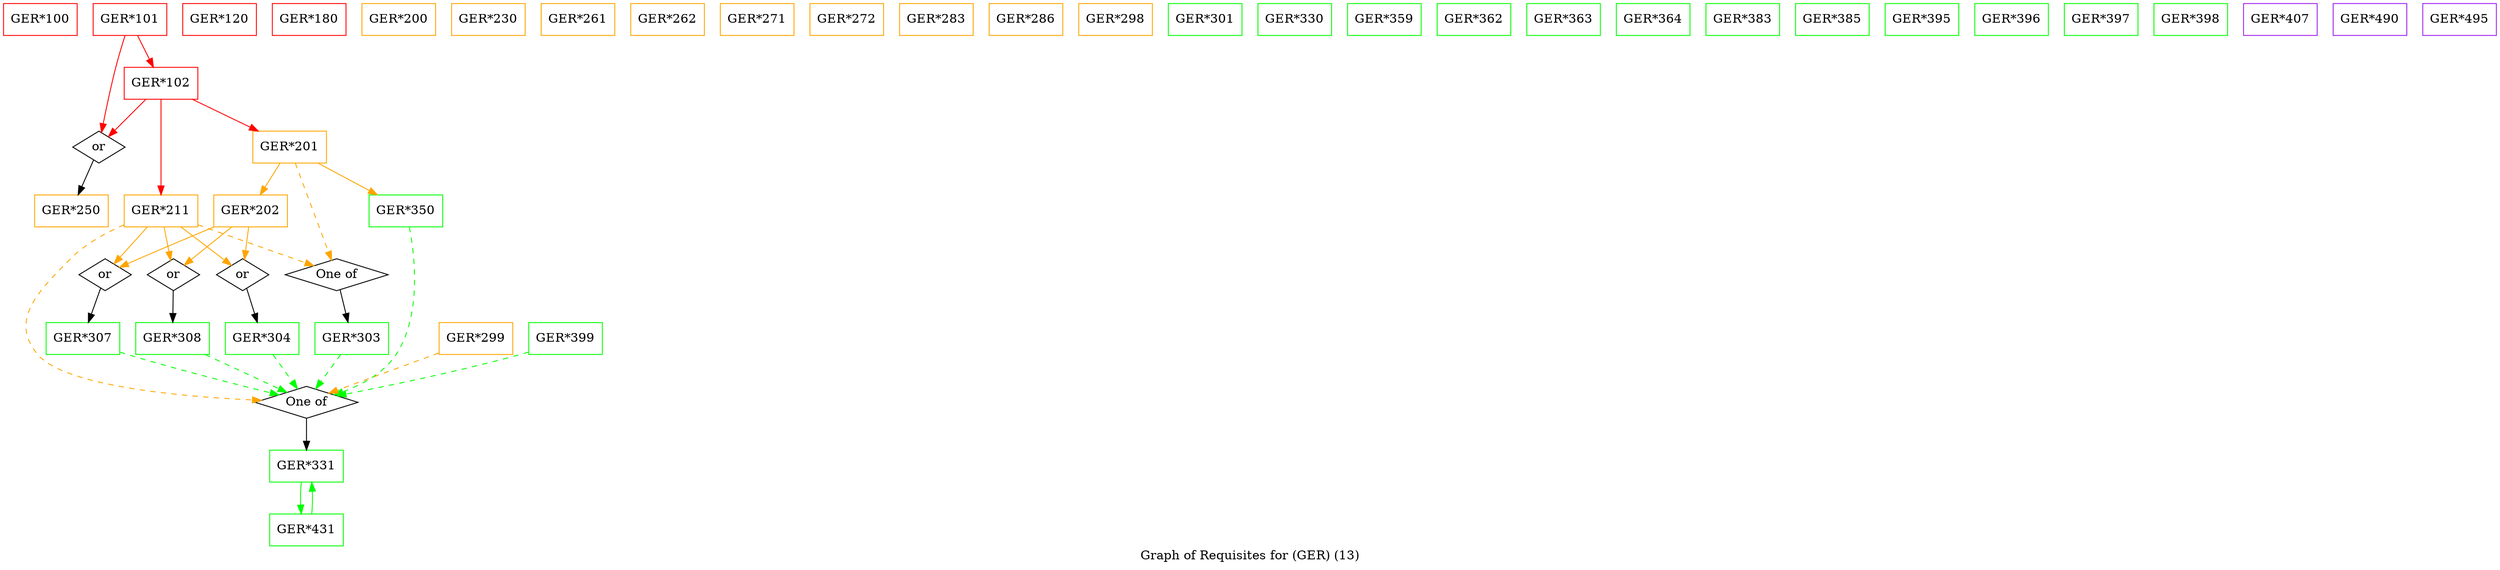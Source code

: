 strict digraph "" {
	graph [bb="0,0,2879.6,635",
		label="Graph of Requisites for (GER) (13)",
		lheight=0.21,
		lp="1439.8,11.5",
		lwidth=3.43
	];
	node [label="\N"];
	"GER*100"	[color=red,
		height=0.5,
		pos="111.1,617",
		shape=box,
		width=1.1528];
	"GER*101"	[color=red,
		height=0.5,
		pos="212.1,617",
		shape=box,
		width=1.1528];
	"GER*102"	[color=red,
		height=0.5,
		pos="247.1,545",
		shape=box,
		width=1.1528];
	"GER*101" -> "GER*102"	[color=red,
		pos="e,238.54,563.1 220.75,598.7 224.73,590.73 229.55,581.1 233.96,572.26"];
	or298	[height=0.5,
		label=or,
		pos="177.1,473",
		shape=diamond,
		width=0.81703];
	"GER*101" -> or298	[color=red,
		pos="e,180.01,489.53 206.55,598.92 203.29,588.58 199.21,575.1 196.1,563 190.63,541.74 185.5,517.34 181.95,499.47"];
	"GER*102" -> or298	[color=red,
		pos="e,187.89,484.79 229.79,526.7 219.24,516.14 205.77,502.67 195.09,491.99"];
	"GER*201"	[color=orange,
		height=0.5,
		pos="391.1,473",
		shape=box,
		width=1.1528];
	"GER*102" -> "GER*201"	[color=red,
		pos="e,355.73,491.19 282.32,526.88 301.67,517.47 325.87,505.71 346.52,495.67"];
	"GER*211"	[color=orange,
		height=0.5,
		pos="247.1,401",
		shape=box,
		width=1.1528];
	"GER*102" -> "GER*211"	[color=red,
		pos="e,247.1,419.19 247.1,526.87 247.1,502.67 247.1,458.21 247.1,429.39"];
	"GER*250"	[color=orange,
		height=0.5,
		pos="146.1,401",
		shape=box,
		width=1.1528];
	or298 -> "GER*250"	[pos="e,153.7,419.18 171.12,458.5 167.36,450.01 162.38,438.77 157.85,428.54"];
	"GER*202"	[color=orange,
		height=0.5,
		pos="348.1,401",
		shape=box,
		width=1.1528];
	"GER*201" -> "GER*202"	[color=orange,
		pos="e,358.6,419.1 380.47,454.7 375.47,446.56 369.41,436.69 363.88,427.7"];
	of138	[height=0.5,
		label="One of",
		pos="444.1,329",
		shape=diamond,
		width=1.6085];
	"GER*201" -> of138	[color=orange,
		pos="e,438.33,345.45 397.49,454.87 406.76,430.04 423.99,383.87 434.7,355.17",
		style=dashed];
	"GER*350"	[color=green,
		height=0.5,
		pos="523.1,401",
		shape=box,
		width=1.1528];
	"GER*201" -> "GER*350"	[color=orange,
		pos="e,490.68,419.19 423.39,454.88 440.97,445.55 462.91,433.92 481.73,423.94"];
	"GER*211" -> of138	[color=orange,
		pos="e,418.34,339.15 288.88,385.15 324.55,372.48 375.27,354.46 408.91,342.5",
		style=dashed];
	or299	[height=0.5,
		label=or,
		pos="339.1,329",
		shape=diamond,
		width=0.81703];
	"GER*211" -> or299	[color=orange,
		pos="e,326.51,339.58 269.84,382.7 284.64,371.43 303.81,356.85 318.23,345.88"];
	or300	[height=0.5,
		label=or,
		pos="184.1,329",
		shape=diamond,
		width=0.81703];
	"GER*211" -> or300	[color=orange,
		pos="e,194.18,341.21 231.52,382.7 222.23,372.37 210.43,359.26 200.93,348.7"];
	or301	[height=0.5,
		label=or,
		pos="261.1,329",
		shape=diamond,
		width=0.81703];
	"GER*211" -> or301	[color=orange,
		pos="e,258.06,345.2 250.56,382.7 252.21,374.43 254.22,364.38 256.04,355.28"];
	of139	[height=0.5,
		label="One of",
		pos="310.1,185",
		shape=diamond,
		width=1.6085];
	"GER*211" -> of139	[color=orange,
		pos="e,259.49,187.28 205.38,384.37 142.76,359.97 29.423,311.8 7.0966,275 -1.2023,261.32 -3.1964,251.25 7.0966,239 37.386,202.95 169.71,\
191.42 249.13,187.73",
		style=dashed];
	"GER*202" -> or299	[color=orange,
		pos="e,341.17,346.14 345.87,382.7 344.85,374.75 343.62,365.16 342.48,356.34"];
	"GER*202" -> or300	[color=orange,
		pos="e,200.4,337.15 307.52,382.92 283.04,372.58 251.25,359.1 223.1,347 218.78,345.14 214.2,343.16 209.76,341.23"];
	"GER*202" -> or301	[color=orange,
		pos="e,273.25,339.78 326.59,382.7 312.67,371.5 294.68,357.02 281.07,346.07"];
	"GER*303"	[color=green,
		height=0.5,
		pos="462.1,257",
		shape=box,
		width=1.1528];
	of138 -> "GER*303"	[pos="e,457.65,275.29 448.18,312.12 450.23,304.14 452.77,294.26 455.12,285.14"];
	"GER*350" -> of139	[color=green,
		pos="e,349.2,190.84 527.81,382.61 535.43,350.29 546.39,280.45 512.1,239 492.77,215.64 412.5,200.19 359.15,192.27",
		style=dashed];
	"GER*304"	[color=green,
		height=0.5,
		pos="361.1,257",
		shape=box,
		width=1.1528];
	or299 -> "GER*304"	[pos="e,355.69,275.2 343.66,313.5 346.25,305.23 349.59,294.62 352.65,284.89"];
	"GER*307"	[color=green,
		height=0.5,
		pos="58.097,257",
		shape=box,
		width=1.1528];
	or300 -> "GER*307"	[pos="e,88.882,275.1 169.15,319.7 151.69,310 122.12,293.57 97.875,280.1"];
	"GER*308"	[color=green,
		height=0.5,
		pos="260.1,257",
		shape=box,
		width=1.1528];
	or301 -> "GER*308"	[pos="e,260.34,275.28 260.85,311.05 260.74,303.35 260.61,294.03 260.49,285.36"];
	"GER*331"	[color=green,
		height=0.5,
		pos="310.1,113",
		shape=box,
		width=1.1528];
	of139 -> "GER*331"	[pos="e,310.1,131.1 310.1,166.7 310.1,158.98 310.1,149.71 310.1,141.11"];
	"GER*120"	[color=red,
		height=0.5,
		pos="313.1,617",
		shape=box,
		width=1.1528];
	"GER*180"	[color=red,
		height=0.5,
		pos="414.1,617",
		shape=box,
		width=1.1528];
	"GER*200"	[color=orange,
		height=0.5,
		pos="515.1,617",
		shape=box,
		width=1.1528];
	"GER*303" -> of139	[color=green,
		pos="e,332.31,196.23 424.91,238.88 399.31,227.08 365.67,211.59 341.43,200.43",
		style=dashed];
	"GER*304" -> of139	[color=green,
		pos="e,320.5,200.28 348.49,238.7 341.83,229.55 333.57,218.22 326.43,208.41",
		style=dashed];
	"GER*307" -> of139	[color=green,
		pos="e,279.11,193.4 99.767,241.58 102.58,240.69 105.37,239.82 108.1,239 163.47,222.35 228.25,205.87 269.22,195.82",
		style=dashed];
	"GER*308" -> of139	[color=green,
		pos="e,299.9,200.28 272.46,238.7 278.92,229.65 286.92,218.45 293.87,208.71",
		style=dashed];
	"GER*431"	[color=green,
		height=0.5,
		pos="310.1,41",
		shape=box,
		width=1.1528];
	"GER*331" -> "GER*431"	[color=green,
		pos="e,304.2,59.104 304.18,94.697 303.39,86.983 303.16,77.712 303.5,69.112"];
	"GER*230"	[color=orange,
		height=0.5,
		pos="616.1,617",
		shape=box,
		width=1.1528];
	"GER*261"	[color=orange,
		height=0.5,
		pos="717.1,617",
		shape=box,
		width=1.1528];
	"GER*262"	[color=orange,
		height=0.5,
		pos="818.1,617",
		shape=box,
		width=1.1528];
	"GER*271"	[color=orange,
		height=0.5,
		pos="919.1,617",
		shape=box,
		width=1.1528];
	"GER*272"	[color=orange,
		height=0.5,
		pos="1020.1,617",
		shape=box,
		width=1.1528];
	"GER*283"	[color=orange,
		height=0.5,
		pos="1121.1,617",
		shape=box,
		width=1.1528];
	"GER*286"	[color=orange,
		height=0.5,
		pos="1222.1,617",
		shape=box,
		width=1.1528];
	"GER*298"	[color=orange,
		height=0.5,
		pos="1323.1,617",
		shape=box,
		width=1.1528];
	"GER*299"	[color=orange,
		height=0.5,
		pos="159.1,257",
		shape=box,
		width=1.1528];
	"GER*299" -> of139	[color=orange,
		pos="e,288.03,196.23 196.04,238.88 221.36,227.14 254.59,211.73 278.65,200.58",
		style=dashed];
	"GER*301"	[color=green,
		height=0.5,
		pos="1424.1,617",
		shape=box,
		width=1.1528];
	"GER*330"	[color=green,
		height=0.5,
		pos="1525.1,617",
		shape=box,
		width=1.1528];
	"GER*431" -> "GER*331"	[color=green,
		pos="e,316.01,94.697 315.99,59.104 316.8,66.791 317.03,76.054 316.7,84.665"];
	"GER*399"	[color=green,
		height=0.5,
		pos="602.1,257",
		shape=box,
		width=1.1528];
	"GER*399" -> of139	[color=green,
		pos="e,343.51,192.69 560.3,242.94 555.52,241.56 550.71,240.22 546.1,239 479.33,221.39 400.97,204.54 353.45,194.73",
		style=dashed];
	"GER*359"	[color=green,
		height=0.5,
		pos="1626.1,617",
		shape=box,
		width=1.1528];
	"GER*362"	[color=green,
		height=0.5,
		pos="1727.1,617",
		shape=box,
		width=1.1528];
	"GER*363"	[color=green,
		height=0.5,
		pos="1828.1,617",
		shape=box,
		width=1.1528];
	"GER*364"	[color=green,
		height=0.5,
		pos="1929.1,617",
		shape=box,
		width=1.1528];
	"GER*383"	[color=green,
		height=0.5,
		pos="2030.1,617",
		shape=box,
		width=1.1528];
	"GER*385"	[color=green,
		height=0.5,
		pos="2131.1,617",
		shape=box,
		width=1.1528];
	"GER*395"	[color=green,
		height=0.5,
		pos="2232.1,617",
		shape=box,
		width=1.1528];
	"GER*396"	[color=green,
		height=0.5,
		pos="2333.1,617",
		shape=box,
		width=1.1528];
	"GER*397"	[color=green,
		height=0.5,
		pos="2434.1,617",
		shape=box,
		width=1.1528];
	"GER*398"	[color=green,
		height=0.5,
		pos="2535.1,617",
		shape=box,
		width=1.1528];
	"GER*407"	[color=purple,
		height=0.5,
		pos="2636.1,617",
		shape=box,
		width=1.1528];
	"GER*490"	[color=purple,
		height=0.5,
		pos="2737.1,617",
		shape=box,
		width=1.1528];
	"GER*495"	[color=purple,
		height=0.5,
		pos="2838.1,617",
		shape=box,
		width=1.1528];
}
